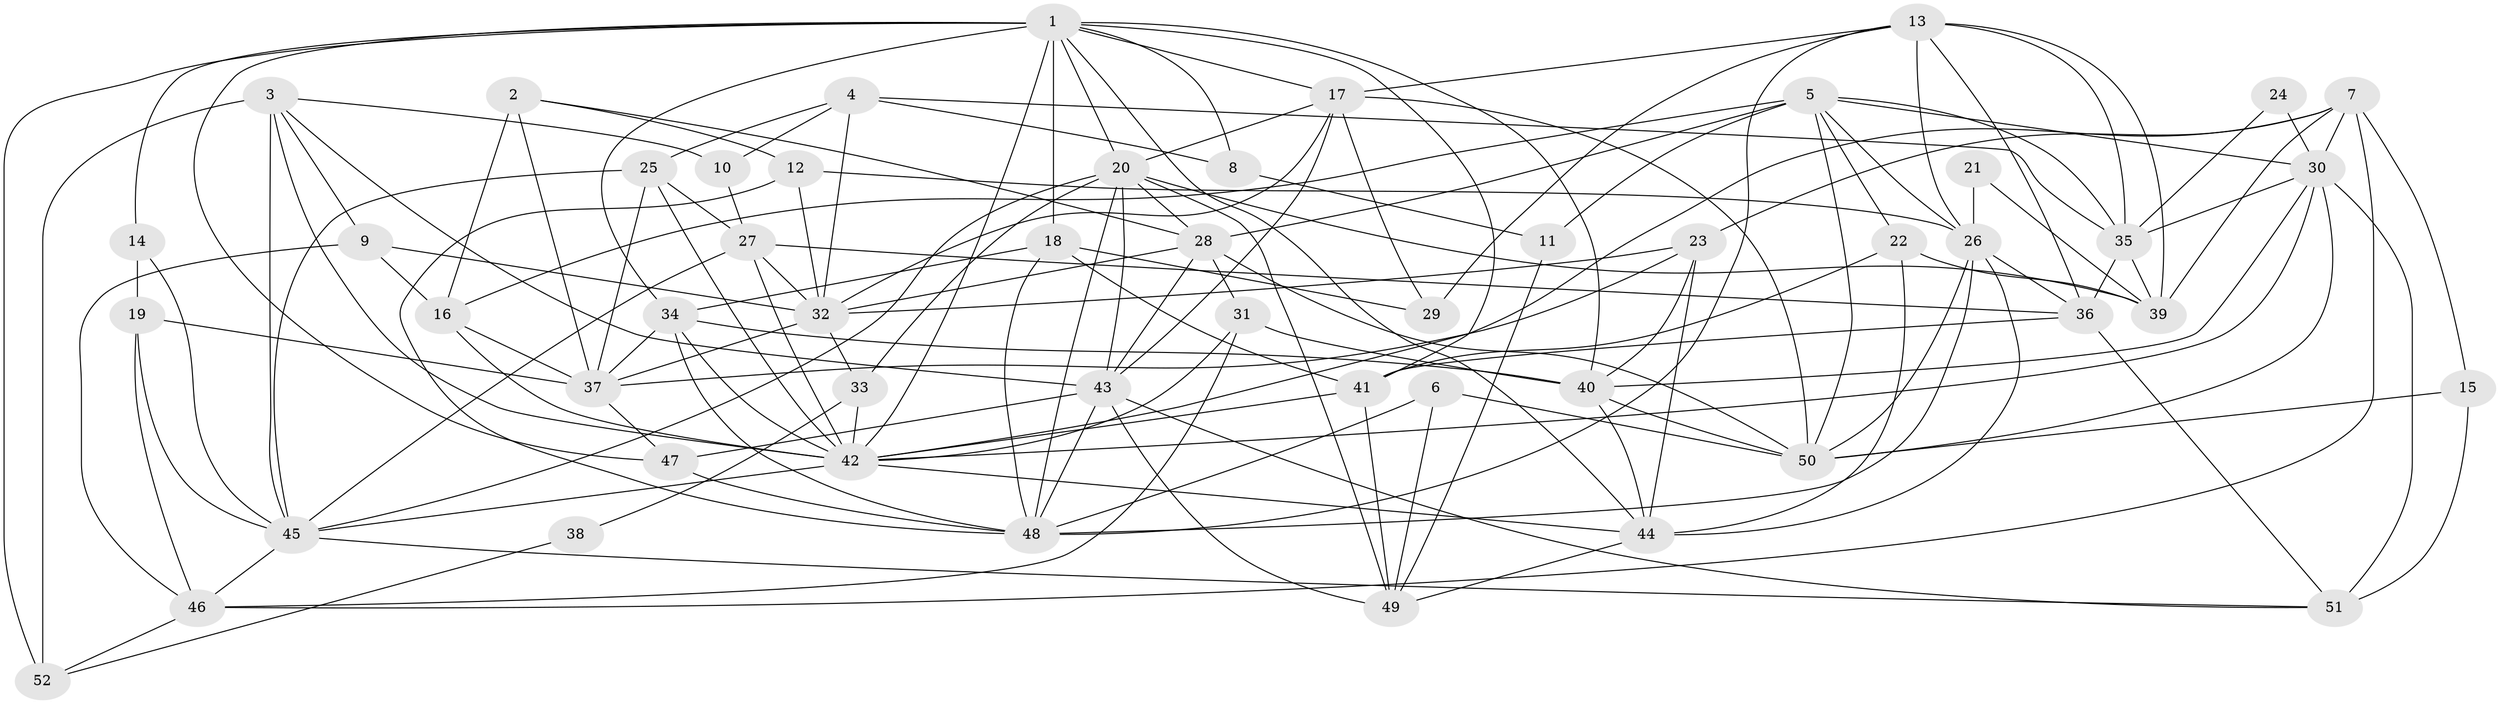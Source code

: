 // original degree distribution, {4: 0.2815533980582524, 6: 0.0970873786407767, 2: 0.1262135922330097, 3: 0.27184466019417475, 7: 0.038834951456310676, 5: 0.17475728155339806, 8: 0.009708737864077669}
// Generated by graph-tools (version 1.1) at 2025/26/03/09/25 03:26:10]
// undirected, 52 vertices, 149 edges
graph export_dot {
graph [start="1"]
  node [color=gray90,style=filled];
  1;
  2;
  3;
  4;
  5;
  6;
  7;
  8;
  9;
  10;
  11;
  12;
  13;
  14;
  15;
  16;
  17;
  18;
  19;
  20;
  21;
  22;
  23;
  24;
  25;
  26;
  27;
  28;
  29;
  30;
  31;
  32;
  33;
  34;
  35;
  36;
  37;
  38;
  39;
  40;
  41;
  42;
  43;
  44;
  45;
  46;
  47;
  48;
  49;
  50;
  51;
  52;
  1 -- 8 [weight=1.0];
  1 -- 14 [weight=1.0];
  1 -- 17 [weight=1.0];
  1 -- 18 [weight=1.0];
  1 -- 20 [weight=1.0];
  1 -- 34 [weight=1.0];
  1 -- 40 [weight=1.0];
  1 -- 41 [weight=1.0];
  1 -- 42 [weight=1.0];
  1 -- 44 [weight=1.0];
  1 -- 47 [weight=1.0];
  1 -- 52 [weight=2.0];
  2 -- 12 [weight=1.0];
  2 -- 16 [weight=1.0];
  2 -- 28 [weight=1.0];
  2 -- 37 [weight=1.0];
  3 -- 9 [weight=1.0];
  3 -- 10 [weight=1.0];
  3 -- 42 [weight=2.0];
  3 -- 43 [weight=1.0];
  3 -- 45 [weight=1.0];
  3 -- 52 [weight=1.0];
  4 -- 8 [weight=1.0];
  4 -- 10 [weight=1.0];
  4 -- 25 [weight=1.0];
  4 -- 32 [weight=2.0];
  4 -- 35 [weight=1.0];
  5 -- 11 [weight=1.0];
  5 -- 16 [weight=1.0];
  5 -- 22 [weight=1.0];
  5 -- 26 [weight=1.0];
  5 -- 28 [weight=1.0];
  5 -- 30 [weight=1.0];
  5 -- 35 [weight=1.0];
  5 -- 50 [weight=1.0];
  6 -- 48 [weight=1.0];
  6 -- 49 [weight=1.0];
  6 -- 50 [weight=1.0];
  7 -- 15 [weight=1.0];
  7 -- 23 [weight=1.0];
  7 -- 30 [weight=1.0];
  7 -- 39 [weight=1.0];
  7 -- 42 [weight=1.0];
  7 -- 46 [weight=1.0];
  8 -- 11 [weight=1.0];
  9 -- 16 [weight=1.0];
  9 -- 32 [weight=1.0];
  9 -- 46 [weight=1.0];
  10 -- 27 [weight=2.0];
  11 -- 49 [weight=1.0];
  12 -- 26 [weight=1.0];
  12 -- 32 [weight=1.0];
  12 -- 48 [weight=1.0];
  13 -- 17 [weight=1.0];
  13 -- 26 [weight=1.0];
  13 -- 29 [weight=1.0];
  13 -- 35 [weight=1.0];
  13 -- 36 [weight=1.0];
  13 -- 39 [weight=1.0];
  13 -- 48 [weight=1.0];
  14 -- 19 [weight=1.0];
  14 -- 45 [weight=1.0];
  15 -- 50 [weight=1.0];
  15 -- 51 [weight=1.0];
  16 -- 37 [weight=1.0];
  16 -- 42 [weight=1.0];
  17 -- 20 [weight=1.0];
  17 -- 29 [weight=1.0];
  17 -- 32 [weight=1.0];
  17 -- 43 [weight=1.0];
  17 -- 50 [weight=1.0];
  18 -- 29 [weight=1.0];
  18 -- 34 [weight=1.0];
  18 -- 41 [weight=1.0];
  18 -- 48 [weight=1.0];
  19 -- 37 [weight=1.0];
  19 -- 45 [weight=1.0];
  19 -- 46 [weight=1.0];
  20 -- 28 [weight=1.0];
  20 -- 33 [weight=1.0];
  20 -- 39 [weight=1.0];
  20 -- 43 [weight=1.0];
  20 -- 45 [weight=1.0];
  20 -- 48 [weight=1.0];
  20 -- 49 [weight=1.0];
  21 -- 26 [weight=1.0];
  21 -- 39 [weight=1.0];
  22 -- 39 [weight=1.0];
  22 -- 41 [weight=1.0];
  22 -- 44 [weight=1.0];
  23 -- 32 [weight=1.0];
  23 -- 37 [weight=1.0];
  23 -- 40 [weight=1.0];
  23 -- 44 [weight=1.0];
  24 -- 30 [weight=1.0];
  24 -- 35 [weight=1.0];
  25 -- 27 [weight=1.0];
  25 -- 37 [weight=1.0];
  25 -- 42 [weight=1.0];
  25 -- 45 [weight=1.0];
  26 -- 36 [weight=1.0];
  26 -- 44 [weight=1.0];
  26 -- 48 [weight=1.0];
  26 -- 50 [weight=1.0];
  27 -- 32 [weight=1.0];
  27 -- 36 [weight=1.0];
  27 -- 42 [weight=1.0];
  27 -- 45 [weight=1.0];
  28 -- 31 [weight=1.0];
  28 -- 32 [weight=1.0];
  28 -- 43 [weight=1.0];
  28 -- 50 [weight=1.0];
  30 -- 35 [weight=1.0];
  30 -- 40 [weight=1.0];
  30 -- 42 [weight=1.0];
  30 -- 50 [weight=1.0];
  30 -- 51 [weight=1.0];
  31 -- 40 [weight=1.0];
  31 -- 42 [weight=1.0];
  31 -- 46 [weight=1.0];
  32 -- 33 [weight=1.0];
  32 -- 37 [weight=1.0];
  33 -- 38 [weight=1.0];
  33 -- 42 [weight=1.0];
  34 -- 37 [weight=1.0];
  34 -- 40 [weight=1.0];
  34 -- 42 [weight=1.0];
  34 -- 48 [weight=1.0];
  35 -- 36 [weight=1.0];
  35 -- 39 [weight=1.0];
  36 -- 41 [weight=1.0];
  36 -- 51 [weight=1.0];
  37 -- 47 [weight=1.0];
  38 -- 52 [weight=1.0];
  40 -- 44 [weight=1.0];
  40 -- 50 [weight=1.0];
  41 -- 42 [weight=1.0];
  41 -- 49 [weight=1.0];
  42 -- 44 [weight=1.0];
  42 -- 45 [weight=1.0];
  43 -- 47 [weight=1.0];
  43 -- 48 [weight=1.0];
  43 -- 49 [weight=1.0];
  43 -- 51 [weight=1.0];
  44 -- 49 [weight=1.0];
  45 -- 46 [weight=1.0];
  45 -- 51 [weight=1.0];
  46 -- 52 [weight=1.0];
  47 -- 48 [weight=1.0];
}
